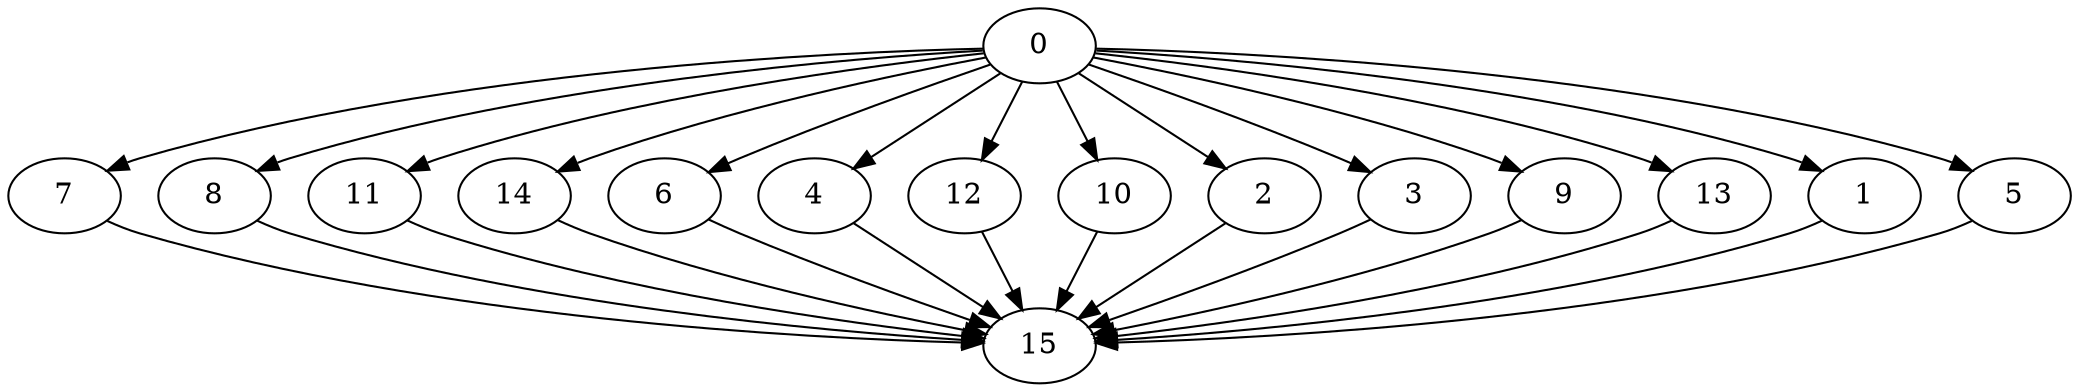 digraph "Fork_Join_Nodes_16_CCR_10.01_WeightType_Random#1" {
	graph ["Duplicate states"=0,
		GraphType=F_J,
		"Max states in OPEN"=0,
		Modes="120000ms; topo-ordered tasks, ; Pruning: task equivalence, fixed order ready list, ; F-value: ; Optimisation: best schedule length (\
SL) optimisation on equal, ",
		NumberOfTasks=16,
		"Pruned using list schedule length"=154404194,
		"States removed from OPEN"=0,
		TargetSystem="Homogeneous-4",
		"Time to schedule (ms)"=55283,
		"Total idle time"=70,
		"Total schedule length"=69,
		"Total sequential time"=94,
		"Total states created"=223446147
	];
	0	["Finish time"=2,
		Processor=0,
		"Start time"=0,
		Weight=2];
	7	["Finish time"=61,
		Processor=1,
		"Start time"=54,
		Weight=7];
	0 -> 7	[Weight=33];
	8	["Finish time"=7,
		Processor=0,
		"Start time"=2,
		Weight=5];
	0 -> 8	[Weight=55];
	11	["Finish time"=23,
		Processor=1,
		"Start time"=19,
		Weight=4];
	0 -> 11	[Weight=17];
	14	["Finish time"=39,
		Processor=1,
		"Start time"=30,
		Weight=9];
	0 -> 14	[Weight=28];
	6	["Finish time"=52,
		Processor=1,
		"Start time"=42,
		Weight=10];
	0 -> 6	[Weight=39];
	4	["Finish time"=54,
		Processor=1,
		"Start time"=52,
		Weight=2];
	0 -> 4	[Weight=44];
	12	["Finish time"=23,
		Processor=0,
		"Start time"=15,
		Weight=8];
	0 -> 12	[Weight=44];
	10	["Finish time"=19,
		Processor=2,
		"Start time"=13,
		Weight=6];
	0 -> 10	[Weight=11];
	2	["Finish time"=32,
		Processor=0,
		"Start time"=23,
		Weight=9];
	0 -> 2	[Weight=33];
	3	["Finish time"=42,
		Processor=1,
		"Start time"=39,
		Weight=3];
	0 -> 3	[Weight=33];
	9	["Finish time"=35,
		Processor=3,
		"Start time"=30,
		Weight=5];
	0 -> 9	[Weight=28];
	13	["Finish time"=44,
		Processor=3,
		"Start time"=35,
		Weight=9];
	0 -> 13	[Weight=11];
	1	["Finish time"=15,
		Processor=0,
		"Start time"=9,
		Weight=6];
	0 -> 1	[Weight=50];
	5	["Finish time"=9,
		Processor=0,
		"Start time"=7,
		Weight=2];
	0 -> 5	[Weight=50];
	15	["Finish time"=69,
		Processor=1,
		"Start time"=62,
		Weight=7];
	7 -> 15	[Weight=55];
	8 -> 15	[Weight=55];
	11 -> 15	[Weight=55];
	14 -> 15	[Weight=50];
	6 -> 15	[Weight=44];
	4 -> 15	[Weight=50];
	12 -> 15	[Weight=28];
	10 -> 15	[Weight=28];
	2 -> 15	[Weight=22];
	3 -> 15	[Weight=28];
	9 -> 15	[Weight=17];
	13 -> 15	[Weight=11];
	1 -> 15	[Weight=11];
	5 -> 15	[Weight=11];
}
